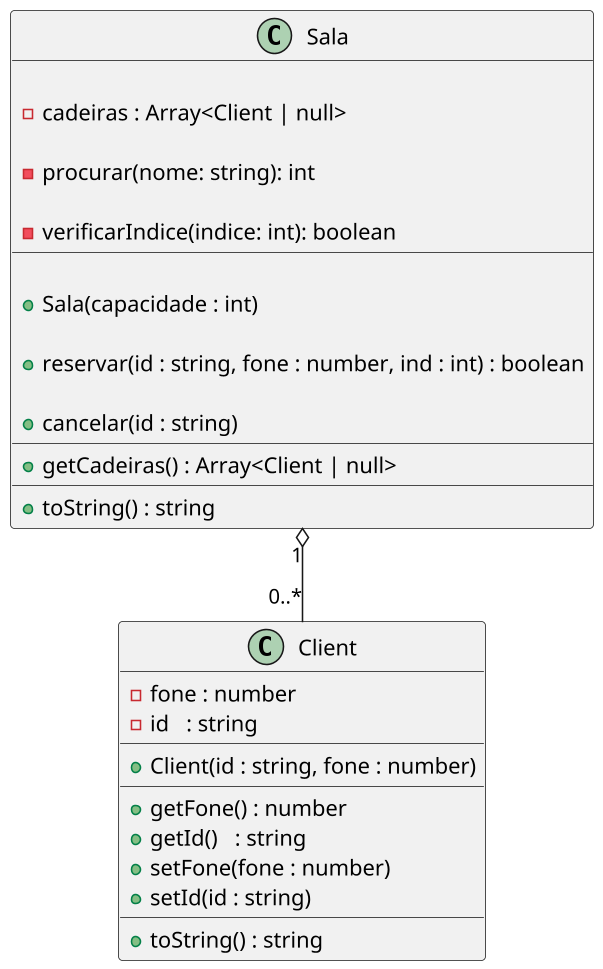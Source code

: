 
@startuml

skinparam defaultFontName "Source Code Pro"
skinparam dpi 150


class Client {
  - fone : number
  - id   : string
  __
  + Client(id : string, fone : number)
  __
  + getFone() : number
  + getId()   : string
  + setFone(fone : number)
  + setId(id : string)
  __
  + toString() : string
}

class Sala {
  
  - cadeiras : Array<Client | null>
  
  ' procura em todas as cadeiras não nulas
  ' pelo nome do cliente e se encontrar
  ' retorna o índice ou então -1
  - procurar(nome: string): int
  
  ' verifica se o indice da cadeira é válido
  - verificarIndice(indice: int): boolean
  __
  
  ' inicia todas as cadeiras como null
  + Sala(capacidade : int)
  
  ' verifica se o índice é válido (use o método verificarIndice)
  ' verifica se a cadeira está ocupada
  ' verifica se o cliente já está na sala (use o método procurar)
  ' cria o cliente e coloca na cadeira
  + reservar(id : string, fone : number, ind : int) : boolean
  
  ' procura o cliente pelo nome (use o método procurar)
  ' remover o cliente da cadeira
  + cancelar(id : string)
  __
  + getCadeiras() : Array<Client | null>
  __
  + toString() : string
}


Sala "1" o-- "0..*" Client
@enduml